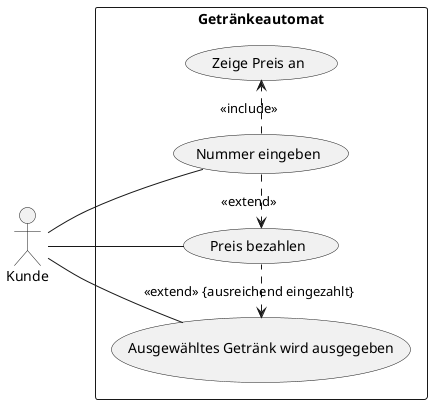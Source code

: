 @startuml
left to right direction
actor "Kunde" as customer
rectangle Getränkeautomat {
  usecase "Nummer eingeben" as UC1
  usecase "Zeige Preis an" as UC2
  usecase "Preis bezahlen" as UC3
  usecase "Ausgewähltes Getränk wird ausgegeben" as UC4
}
customer -- UC1
(UC1) .> UC2 : <<include>>
(UC1) .> UC3 : <<extend>>
customer -- UC3
(UC4) <. (UC3) : <<extend>> {ausreichend eingezahlt}
customer -- (UC4)
@enduml